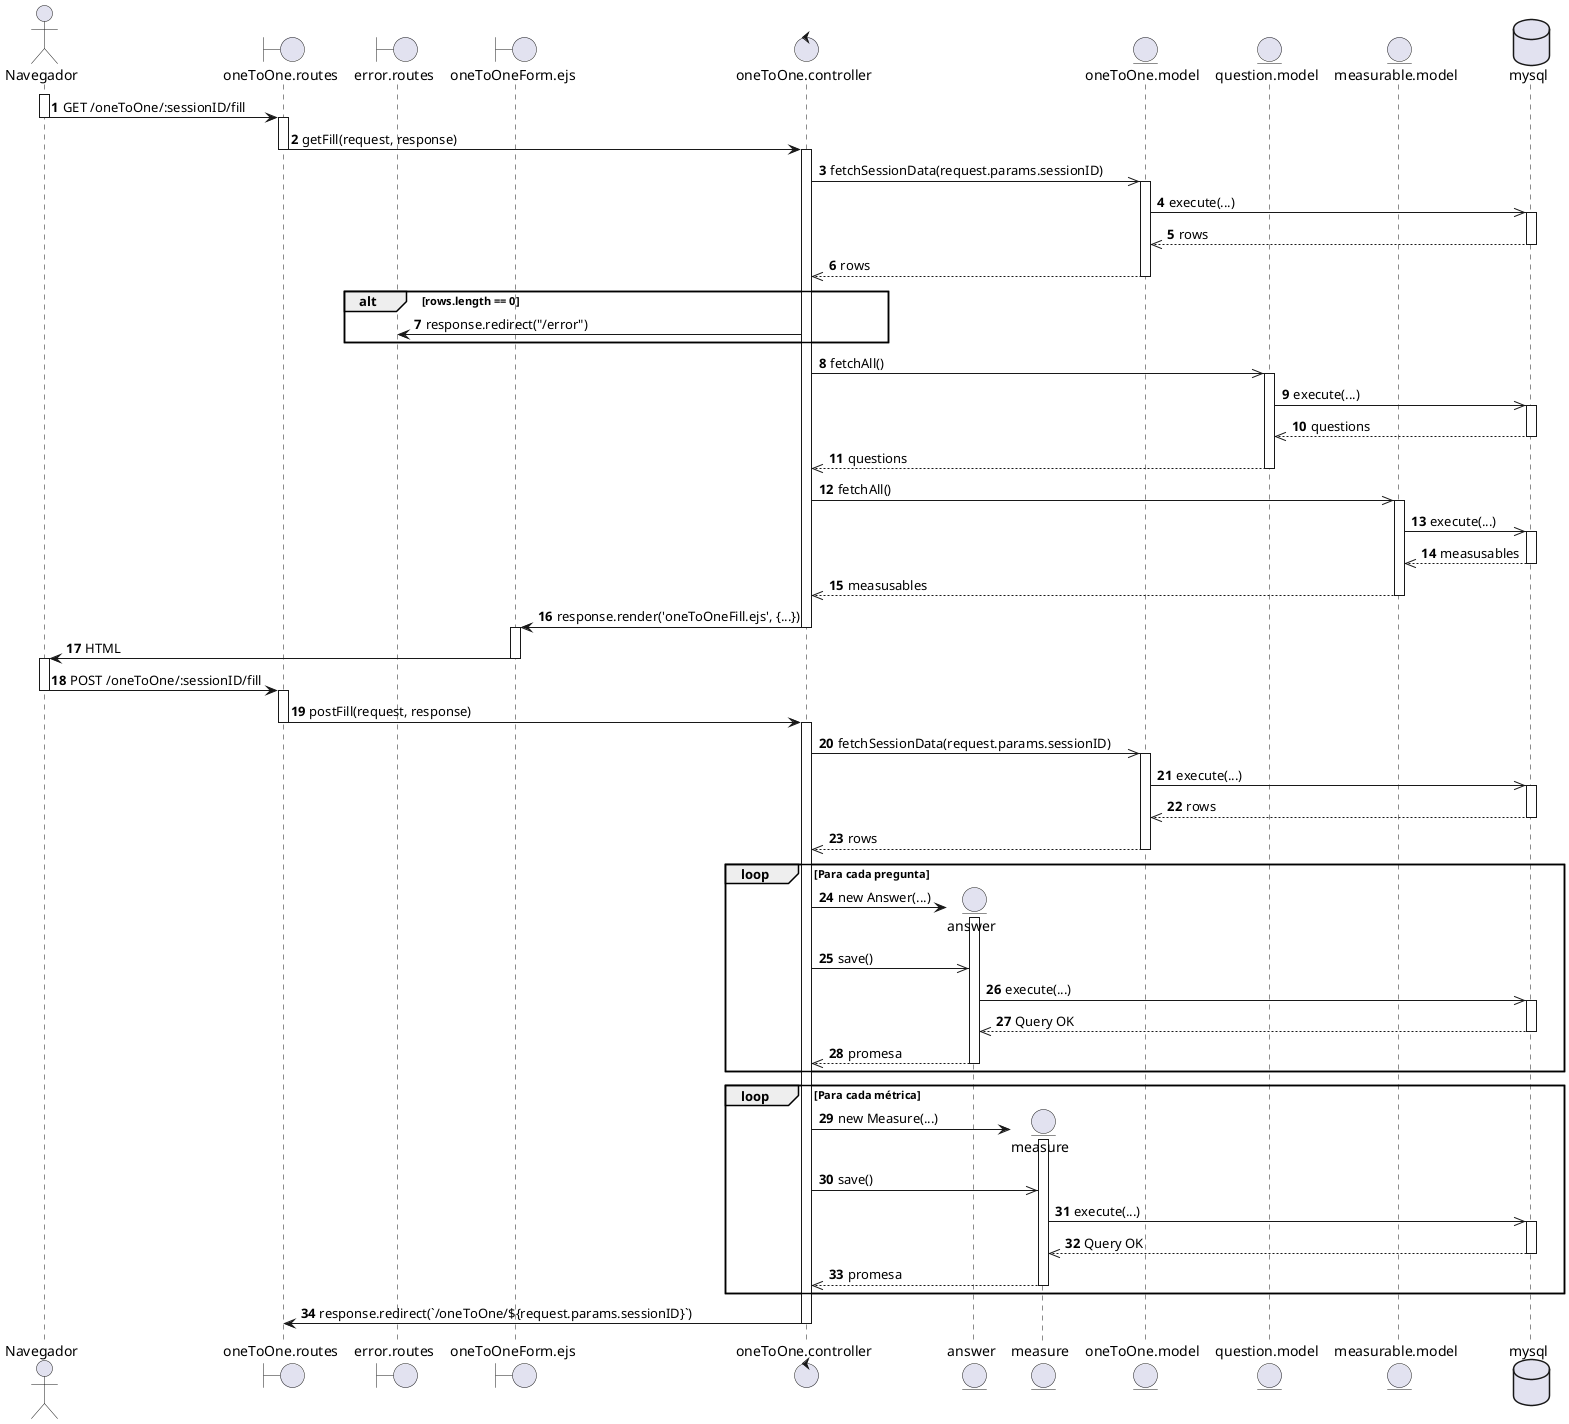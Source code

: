 @startuml
actor Navegador
boundary "oneToOne.routes" as Routes
boundary "error.routes" as Error
boundary "oneToOneForm.ejs" as Ejs
control "oneToOne.controller" as Controller
entity "answer" as Answer
entity "measure" as Measure
entity "oneToOne.model" as Model
entity "question.model" as Question
entity "measurable.model" as Measurable
database "mysql" as MySQL

autonumber

activate Navegador
Navegador -> Routes  : GET /oneToOne/:sessionID/fill
deactivate Navegador

activate Routes 
Routes  -> Controller : getFill(request, response)
deactivate Routes 

activate Controller

Controller ->> Model : fetchSessionData(request.params.sessionID)
activate Model
Model ->> MySQL : execute(...)
activate MySQL
MySQL -->> Model : rows
deactivate MySQL
Model -->> Controller : rows
deactivate Model

alt rows.length == 0
    Controller -> Error : response.redirect("/error")
end

Controller ->> Question : fetchAll()
activate Question
Question ->> MySQL : execute(...)
activate MySQL
MySQL -->> Question : questions
deactivate MySQL
Question -->> Controller : questions
deactivate Question

Controller ->> Measurable : fetchAll()
activate Measurable
Measurable ->> MySQL : execute(...)
activate MySQL
MySQL -->> Measurable : measusables
deactivate MySQL
Measurable -->> Controller : measusables
deactivate Measurable


Controller -> Ejs : response.render('oneToOneFill.ejs', {...})
deactivate Controller

activate Ejs
Ejs -> Navegador : HTML
deactivate Ejs

activate Navegador
Navegador -> Routes  : POST /oneToOne/:sessionID/fill
deactivate Navegador

activate Routes 
Routes  -> Controller : postFill(request, response)
deactivate Routes 

activate Controller

Controller ->> Model : fetchSessionData(request.params.sessionID)
activate Model
Model ->> MySQL : execute(...)
activate MySQL
MySQL -->> Model : rows
deactivate MySQL
Model -->> Controller : rows
deactivate Model

loop Para cada pregunta
    create Answer
    Controller -> Answer : new Answer(...)
    activate Answer
    Controller ->> Answer : save()
    Answer ->> MySQL : execute(...)
    activate MySQL
    MySQL -->> Answer : Query OK
    deactivate MySQL
    Answer -->> Controller : promesa
    deactivate Answer
end

loop Para cada métrica
    create Measure
    Controller -> Measure : new Measure(...)
    activate Measure
    Controller ->> Measure : save()
    Measure ->> MySQL : execute(...)
    activate MySQL
    MySQL -->> Measure : Query OK
    deactivate MySQL
    Measure -->> Controller : promesa
    deactivate Measure
end

Controller -> Routes  : response.redirect(`/oneToOne/${request.params.sessionID}`)
deactivate Controller

@enduml